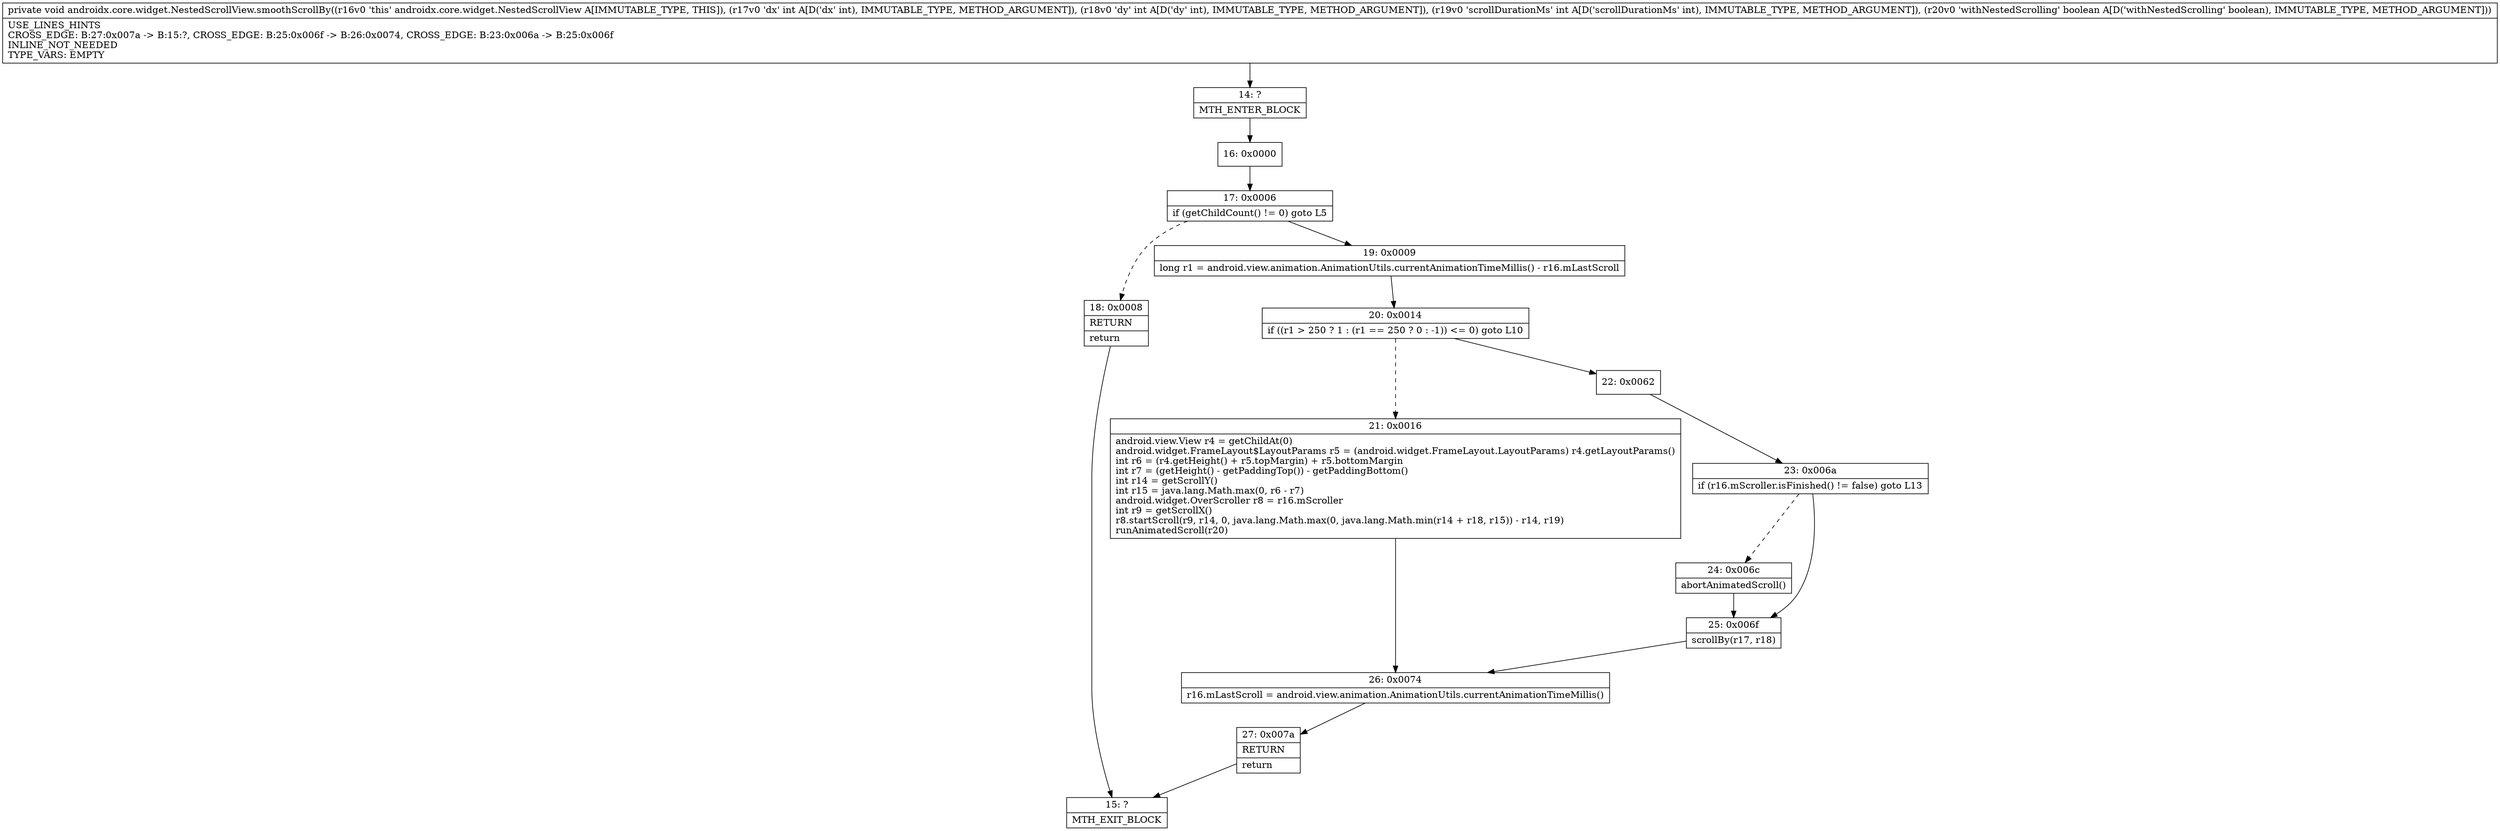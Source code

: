 digraph "CFG forandroidx.core.widget.NestedScrollView.smoothScrollBy(IIIZ)V" {
Node_14 [shape=record,label="{14\:\ ?|MTH_ENTER_BLOCK\l}"];
Node_16 [shape=record,label="{16\:\ 0x0000}"];
Node_17 [shape=record,label="{17\:\ 0x0006|if (getChildCount() != 0) goto L5\l}"];
Node_18 [shape=record,label="{18\:\ 0x0008|RETURN\l|return\l}"];
Node_15 [shape=record,label="{15\:\ ?|MTH_EXIT_BLOCK\l}"];
Node_19 [shape=record,label="{19\:\ 0x0009|long r1 = android.view.animation.AnimationUtils.currentAnimationTimeMillis() \- r16.mLastScroll\l}"];
Node_20 [shape=record,label="{20\:\ 0x0014|if ((r1 \> 250 ? 1 : (r1 == 250 ? 0 : \-1)) \<= 0) goto L10\l}"];
Node_21 [shape=record,label="{21\:\ 0x0016|android.view.View r4 = getChildAt(0)\landroid.widget.FrameLayout$LayoutParams r5 = (android.widget.FrameLayout.LayoutParams) r4.getLayoutParams()\lint r6 = (r4.getHeight() + r5.topMargin) + r5.bottomMargin\lint r7 = (getHeight() \- getPaddingTop()) \- getPaddingBottom()\lint r14 = getScrollY()\lint r15 = java.lang.Math.max(0, r6 \- r7)\landroid.widget.OverScroller r8 = r16.mScroller\lint r9 = getScrollX()\lr8.startScroll(r9, r14, 0, java.lang.Math.max(0, java.lang.Math.min(r14 + r18, r15)) \- r14, r19)\lrunAnimatedScroll(r20)\l}"];
Node_26 [shape=record,label="{26\:\ 0x0074|r16.mLastScroll = android.view.animation.AnimationUtils.currentAnimationTimeMillis()\l}"];
Node_27 [shape=record,label="{27\:\ 0x007a|RETURN\l|return\l}"];
Node_22 [shape=record,label="{22\:\ 0x0062}"];
Node_23 [shape=record,label="{23\:\ 0x006a|if (r16.mScroller.isFinished() != false) goto L13\l}"];
Node_24 [shape=record,label="{24\:\ 0x006c|abortAnimatedScroll()\l}"];
Node_25 [shape=record,label="{25\:\ 0x006f|scrollBy(r17, r18)\l}"];
MethodNode[shape=record,label="{private void androidx.core.widget.NestedScrollView.smoothScrollBy((r16v0 'this' androidx.core.widget.NestedScrollView A[IMMUTABLE_TYPE, THIS]), (r17v0 'dx' int A[D('dx' int), IMMUTABLE_TYPE, METHOD_ARGUMENT]), (r18v0 'dy' int A[D('dy' int), IMMUTABLE_TYPE, METHOD_ARGUMENT]), (r19v0 'scrollDurationMs' int A[D('scrollDurationMs' int), IMMUTABLE_TYPE, METHOD_ARGUMENT]), (r20v0 'withNestedScrolling' boolean A[D('withNestedScrolling' boolean), IMMUTABLE_TYPE, METHOD_ARGUMENT]))  | USE_LINES_HINTS\lCROSS_EDGE: B:27:0x007a \-\> B:15:?, CROSS_EDGE: B:25:0x006f \-\> B:26:0x0074, CROSS_EDGE: B:23:0x006a \-\> B:25:0x006f\lINLINE_NOT_NEEDED\lTYPE_VARS: EMPTY\l}"];
MethodNode -> Node_14;Node_14 -> Node_16;
Node_16 -> Node_17;
Node_17 -> Node_18[style=dashed];
Node_17 -> Node_19;
Node_18 -> Node_15;
Node_19 -> Node_20;
Node_20 -> Node_21[style=dashed];
Node_20 -> Node_22;
Node_21 -> Node_26;
Node_26 -> Node_27;
Node_27 -> Node_15;
Node_22 -> Node_23;
Node_23 -> Node_24[style=dashed];
Node_23 -> Node_25;
Node_24 -> Node_25;
Node_25 -> Node_26;
}

